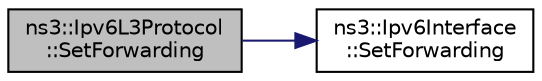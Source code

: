 digraph "ns3::Ipv6L3Protocol::SetForwarding"
{
 // LATEX_PDF_SIZE
  edge [fontname="Helvetica",fontsize="10",labelfontname="Helvetica",labelfontsize="10"];
  node [fontname="Helvetica",fontsize="10",shape=record];
  rankdir="LR";
  Node1 [label="ns3::Ipv6L3Protocol\l::SetForwarding",height=0.2,width=0.4,color="black", fillcolor="grey75", style="filled", fontcolor="black",tooltip="Enable or disable forwarding on interface."];
  Node1 -> Node2 [color="midnightblue",fontsize="10",style="solid",fontname="Helvetica"];
  Node2 [label="ns3::Ipv6Interface\l::SetForwarding",height=0.2,width=0.4,color="black", fillcolor="white", style="filled",URL="$classns3_1_1_ipv6_interface.html#a3e83e4865d56c4ddbde368a643094c88",tooltip="Set forwarding enabled or not."];
}
